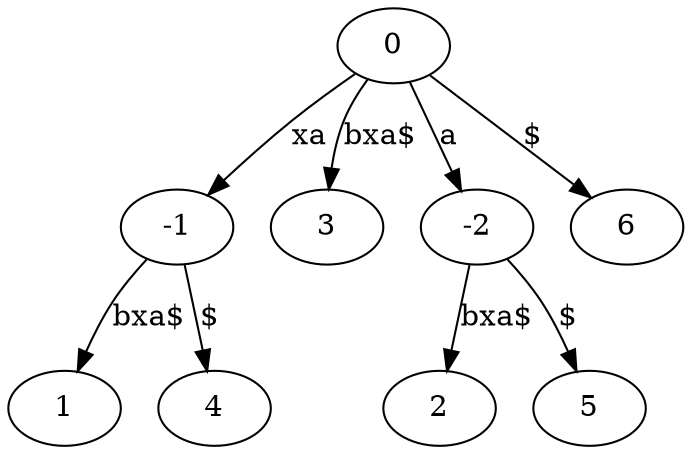 digraph g {
"0" -> "-1" [label = "xa"];
"-1" -> "1" [label = "bxa$"];
"-1" -> "4" [label = "$"];
"0" -> "3" [label = "bxa$"];
"0" -> "-2" [label = "a"];
"-2" -> "2" [label = "bxa$"];
"-2" -> "5" [label = "$"];
"0" -> "6" [label = "$"];
}
